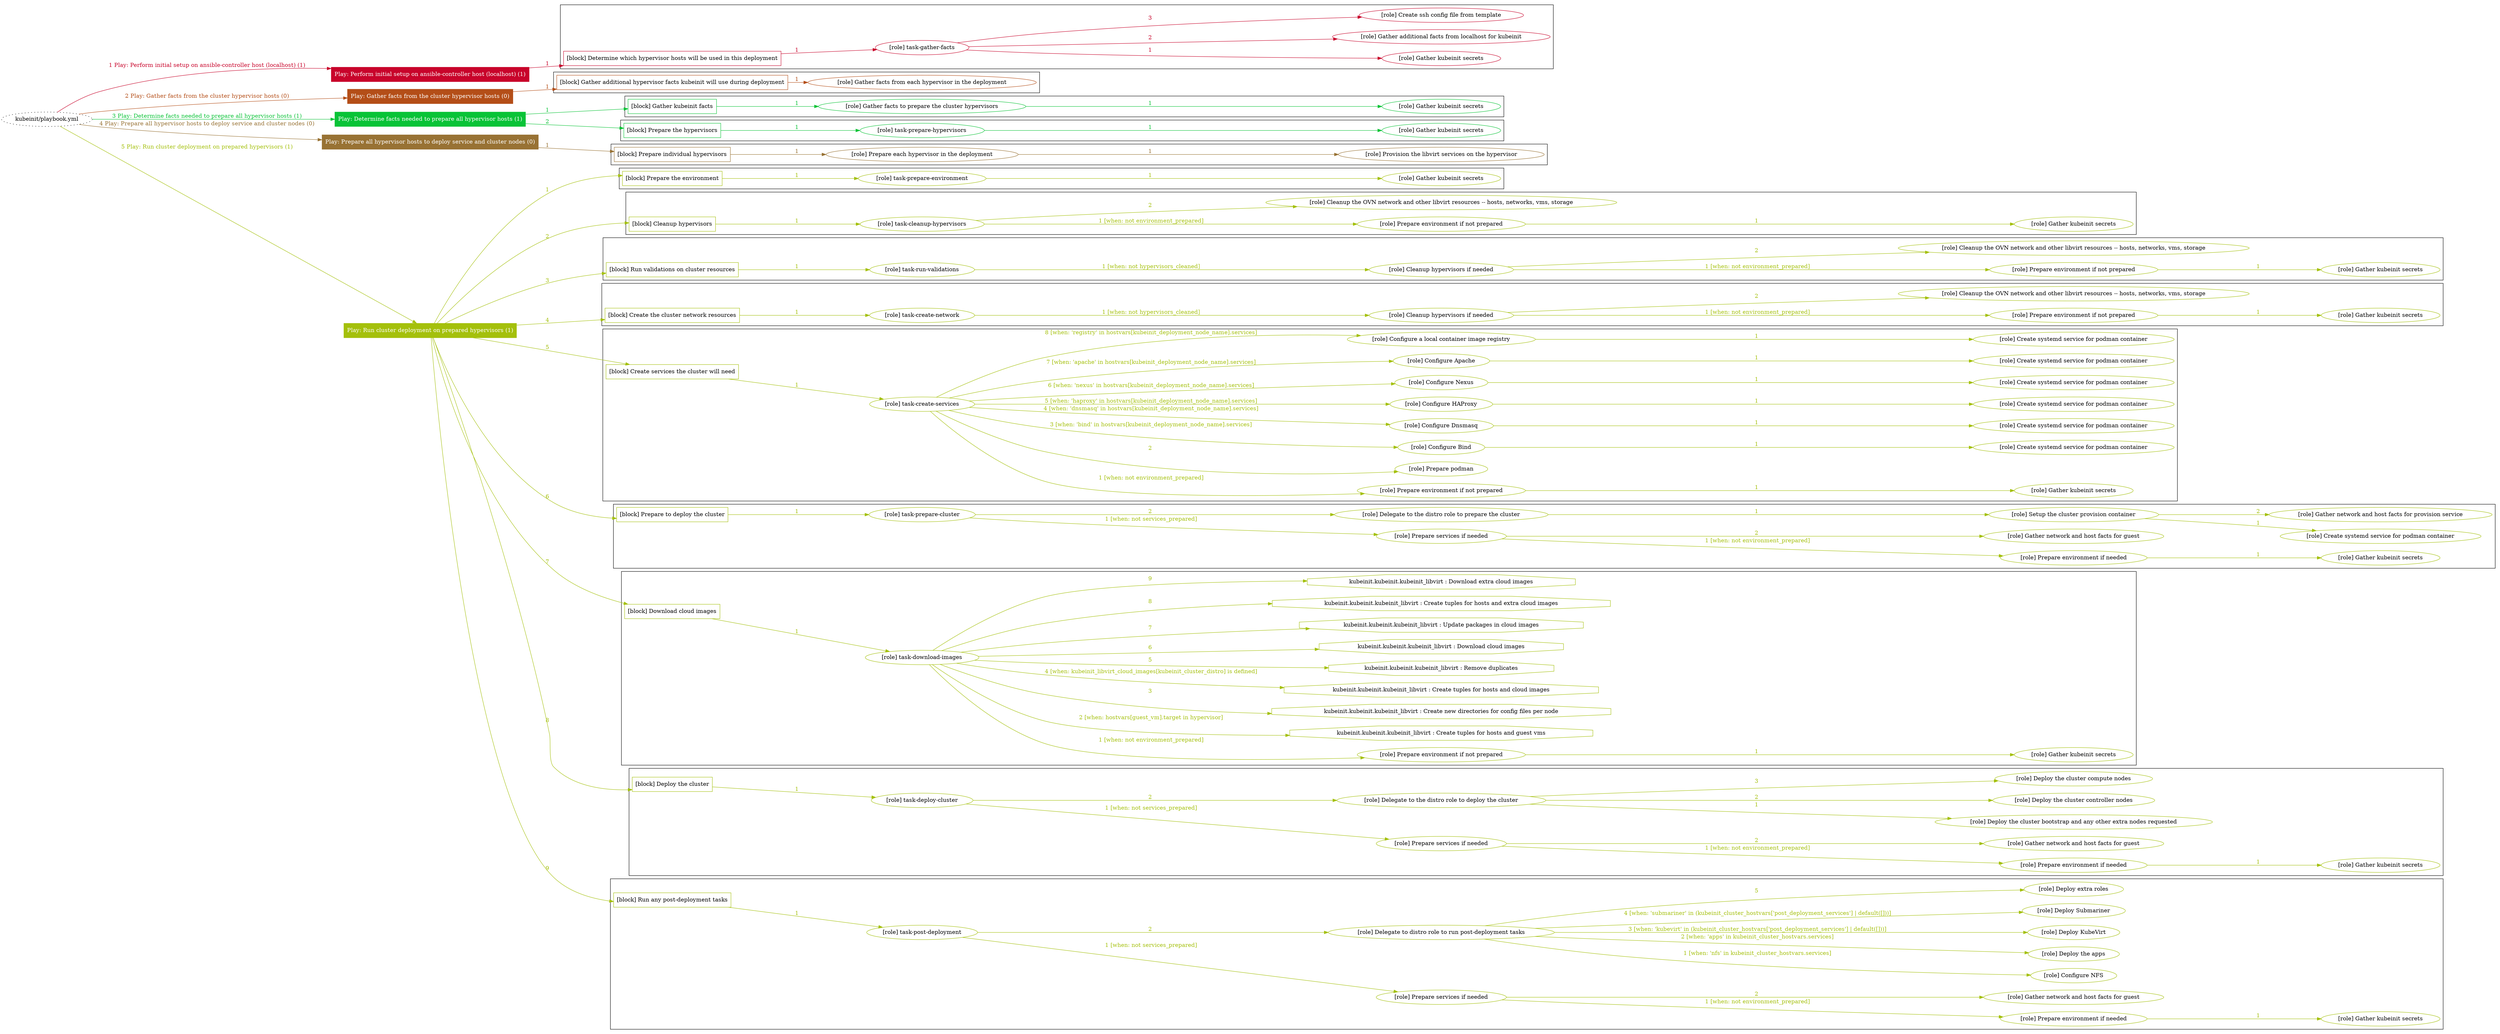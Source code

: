 digraph {
	graph [concentrate=true ordering=in rankdir=LR ratio=fill]
	edge [esep=5 sep=10]
	"kubeinit/playbook.yml" [URL="/home/runner/work/kubeinit/kubeinit/kubeinit/playbook.yml" id=playbook_35443065 style=dotted]
	"kubeinit/playbook.yml" -> play_093b242f [label="1 Play: Perform initial setup on ansible-controller host (localhost) (1)" color="#c8042b" fontcolor="#c8042b" id=edge_play_093b242f labeltooltip="1 Play: Perform initial setup on ansible-controller host (localhost) (1)" tooltip="1 Play: Perform initial setup on ansible-controller host (localhost) (1)"]
	subgraph "Play: Perform initial setup on ansible-controller host (localhost) (1)" {
		play_093b242f [label="Play: Perform initial setup on ansible-controller host (localhost) (1)" URL="/home/runner/work/kubeinit/kubeinit/kubeinit/playbook.yml" color="#c8042b" fontcolor="#ffffff" id=play_093b242f shape=box style=filled tooltip=localhost]
		play_093b242f -> block_d602cf9b [label=1 color="#c8042b" fontcolor="#c8042b" id=edge_block_d602cf9b labeltooltip=1 tooltip=1]
		subgraph cluster_block_d602cf9b {
			block_d602cf9b [label="[block] Determine which hypervisor hosts will be used in this deployment" URL="/home/runner/work/kubeinit/kubeinit/kubeinit/playbook.yml" color="#c8042b" id=block_d602cf9b labeltooltip="Determine which hypervisor hosts will be used in this deployment" shape=box tooltip="Determine which hypervisor hosts will be used in this deployment"]
			block_d602cf9b -> role_52a441ff [label="1 " color="#c8042b" fontcolor="#c8042b" id=edge_role_52a441ff labeltooltip="1 " tooltip="1 "]
			subgraph "task-gather-facts" {
				role_52a441ff [label="[role] task-gather-facts" URL="/home/runner/work/kubeinit/kubeinit/kubeinit/playbook.yml" color="#c8042b" id=role_52a441ff tooltip="task-gather-facts"]
				role_52a441ff -> role_a9abbe6e [label="1 " color="#c8042b" fontcolor="#c8042b" id=edge_role_a9abbe6e labeltooltip="1 " tooltip="1 "]
				subgraph "Gather kubeinit secrets" {
					role_a9abbe6e [label="[role] Gather kubeinit secrets" URL="/home/runner/.ansible/collections/ansible_collections/kubeinit/kubeinit/roles/kubeinit_prepare/tasks/build_hypervisors_group.yml" color="#c8042b" id=role_a9abbe6e tooltip="Gather kubeinit secrets"]
				}
				role_52a441ff -> role_e5e6a707 [label="2 " color="#c8042b" fontcolor="#c8042b" id=edge_role_e5e6a707 labeltooltip="2 " tooltip="2 "]
				subgraph "Gather additional facts from localhost for kubeinit" {
					role_e5e6a707 [label="[role] Gather additional facts from localhost for kubeinit" URL="/home/runner/.ansible/collections/ansible_collections/kubeinit/kubeinit/roles/kubeinit_prepare/tasks/build_hypervisors_group.yml" color="#c8042b" id=role_e5e6a707 tooltip="Gather additional facts from localhost for kubeinit"]
				}
				role_52a441ff -> role_7f1338b5 [label="3 " color="#c8042b" fontcolor="#c8042b" id=edge_role_7f1338b5 labeltooltip="3 " tooltip="3 "]
				subgraph "Create ssh config file from template" {
					role_7f1338b5 [label="[role] Create ssh config file from template" URL="/home/runner/.ansible/collections/ansible_collections/kubeinit/kubeinit/roles/kubeinit_prepare/tasks/build_hypervisors_group.yml" color="#c8042b" id=role_7f1338b5 tooltip="Create ssh config file from template"]
				}
			}
		}
	}
	"kubeinit/playbook.yml" -> play_ede6b376 [label="2 Play: Gather facts from the cluster hypervisor hosts (0)" color="#b44e18" fontcolor="#b44e18" id=edge_play_ede6b376 labeltooltip="2 Play: Gather facts from the cluster hypervisor hosts (0)" tooltip="2 Play: Gather facts from the cluster hypervisor hosts (0)"]
	subgraph "Play: Gather facts from the cluster hypervisor hosts (0)" {
		play_ede6b376 [label="Play: Gather facts from the cluster hypervisor hosts (0)" URL="/home/runner/work/kubeinit/kubeinit/kubeinit/playbook.yml" color="#b44e18" fontcolor="#ffffff" id=play_ede6b376 shape=box style=filled tooltip="Play: Gather facts from the cluster hypervisor hosts (0)"]
		play_ede6b376 -> block_581c2bbc [label=1 color="#b44e18" fontcolor="#b44e18" id=edge_block_581c2bbc labeltooltip=1 tooltip=1]
		subgraph cluster_block_581c2bbc {
			block_581c2bbc [label="[block] Gather additional hypervisor facts kubeinit will use during deployment" URL="/home/runner/work/kubeinit/kubeinit/kubeinit/playbook.yml" color="#b44e18" id=block_581c2bbc labeltooltip="Gather additional hypervisor facts kubeinit will use during deployment" shape=box tooltip="Gather additional hypervisor facts kubeinit will use during deployment"]
			block_581c2bbc -> role_3d49d262 [label="1 " color="#b44e18" fontcolor="#b44e18" id=edge_role_3d49d262 labeltooltip="1 " tooltip="1 "]
			subgraph "Gather facts from each hypervisor in the deployment" {
				role_3d49d262 [label="[role] Gather facts from each hypervisor in the deployment" URL="/home/runner/work/kubeinit/kubeinit/kubeinit/playbook.yml" color="#b44e18" id=role_3d49d262 tooltip="Gather facts from each hypervisor in the deployment"]
			}
		}
	}
	"kubeinit/playbook.yml" -> play_95cc2f88 [label="3 Play: Determine facts needed to prepare all hypervisor hosts (1)" color="#09c337" fontcolor="#09c337" id=edge_play_95cc2f88 labeltooltip="3 Play: Determine facts needed to prepare all hypervisor hosts (1)" tooltip="3 Play: Determine facts needed to prepare all hypervisor hosts (1)"]
	subgraph "Play: Determine facts needed to prepare all hypervisor hosts (1)" {
		play_95cc2f88 [label="Play: Determine facts needed to prepare all hypervisor hosts (1)" URL="/home/runner/work/kubeinit/kubeinit/kubeinit/playbook.yml" color="#09c337" fontcolor="#ffffff" id=play_95cc2f88 shape=box style=filled tooltip=localhost]
		play_95cc2f88 -> block_6e9604f6 [label=1 color="#09c337" fontcolor="#09c337" id=edge_block_6e9604f6 labeltooltip=1 tooltip=1]
		subgraph cluster_block_6e9604f6 {
			block_6e9604f6 [label="[block] Gather kubeinit facts" URL="/home/runner/work/kubeinit/kubeinit/kubeinit/playbook.yml" color="#09c337" id=block_6e9604f6 labeltooltip="Gather kubeinit facts" shape=box tooltip="Gather kubeinit facts"]
			block_6e9604f6 -> role_b3590665 [label="1 " color="#09c337" fontcolor="#09c337" id=edge_role_b3590665 labeltooltip="1 " tooltip="1 "]
			subgraph "Gather facts to prepare the cluster hypervisors" {
				role_b3590665 [label="[role] Gather facts to prepare the cluster hypervisors" URL="/home/runner/work/kubeinit/kubeinit/kubeinit/playbook.yml" color="#09c337" id=role_b3590665 tooltip="Gather facts to prepare the cluster hypervisors"]
				role_b3590665 -> role_4efe3e2b [label="1 " color="#09c337" fontcolor="#09c337" id=edge_role_4efe3e2b labeltooltip="1 " tooltip="1 "]
				subgraph "Gather kubeinit secrets" {
					role_4efe3e2b [label="[role] Gather kubeinit secrets" URL="/home/runner/.ansible/collections/ansible_collections/kubeinit/kubeinit/roles/kubeinit_prepare/tasks/gather_kubeinit_facts.yml" color="#09c337" id=role_4efe3e2b tooltip="Gather kubeinit secrets"]
				}
			}
		}
		play_95cc2f88 -> block_3dba2b21 [label=2 color="#09c337" fontcolor="#09c337" id=edge_block_3dba2b21 labeltooltip=2 tooltip=2]
		subgraph cluster_block_3dba2b21 {
			block_3dba2b21 [label="[block] Prepare the hypervisors" URL="/home/runner/work/kubeinit/kubeinit/kubeinit/playbook.yml" color="#09c337" id=block_3dba2b21 labeltooltip="Prepare the hypervisors" shape=box tooltip="Prepare the hypervisors"]
			block_3dba2b21 -> role_ad9ddfe9 [label="1 " color="#09c337" fontcolor="#09c337" id=edge_role_ad9ddfe9 labeltooltip="1 " tooltip="1 "]
			subgraph "task-prepare-hypervisors" {
				role_ad9ddfe9 [label="[role] task-prepare-hypervisors" URL="/home/runner/work/kubeinit/kubeinit/kubeinit/playbook.yml" color="#09c337" id=role_ad9ddfe9 tooltip="task-prepare-hypervisors"]
				role_ad9ddfe9 -> role_49e1115a [label="1 " color="#09c337" fontcolor="#09c337" id=edge_role_49e1115a labeltooltip="1 " tooltip="1 "]
				subgraph "Gather kubeinit secrets" {
					role_49e1115a [label="[role] Gather kubeinit secrets" URL="/home/runner/.ansible/collections/ansible_collections/kubeinit/kubeinit/roles/kubeinit_prepare/tasks/gather_kubeinit_facts.yml" color="#09c337" id=role_49e1115a tooltip="Gather kubeinit secrets"]
				}
			}
		}
	}
	"kubeinit/playbook.yml" -> play_38fcf05b [label="4 Play: Prepare all hypervisor hosts to deploy service and cluster nodes (0)" color="#987234" fontcolor="#987234" id=edge_play_38fcf05b labeltooltip="4 Play: Prepare all hypervisor hosts to deploy service and cluster nodes (0)" tooltip="4 Play: Prepare all hypervisor hosts to deploy service and cluster nodes (0)"]
	subgraph "Play: Prepare all hypervisor hosts to deploy service and cluster nodes (0)" {
		play_38fcf05b [label="Play: Prepare all hypervisor hosts to deploy service and cluster nodes (0)" URL="/home/runner/work/kubeinit/kubeinit/kubeinit/playbook.yml" color="#987234" fontcolor="#ffffff" id=play_38fcf05b shape=box style=filled tooltip="Play: Prepare all hypervisor hosts to deploy service and cluster nodes (0)"]
		play_38fcf05b -> block_23308db1 [label=1 color="#987234" fontcolor="#987234" id=edge_block_23308db1 labeltooltip=1 tooltip=1]
		subgraph cluster_block_23308db1 {
			block_23308db1 [label="[block] Prepare individual hypervisors" URL="/home/runner/work/kubeinit/kubeinit/kubeinit/playbook.yml" color="#987234" id=block_23308db1 labeltooltip="Prepare individual hypervisors" shape=box tooltip="Prepare individual hypervisors"]
			block_23308db1 -> role_b2c784d8 [label="1 " color="#987234" fontcolor="#987234" id=edge_role_b2c784d8 labeltooltip="1 " tooltip="1 "]
			subgraph "Prepare each hypervisor in the deployment" {
				role_b2c784d8 [label="[role] Prepare each hypervisor in the deployment" URL="/home/runner/work/kubeinit/kubeinit/kubeinit/playbook.yml" color="#987234" id=role_b2c784d8 tooltip="Prepare each hypervisor in the deployment"]
				role_b2c784d8 -> role_54d09cce [label="1 " color="#987234" fontcolor="#987234" id=edge_role_54d09cce labeltooltip="1 " tooltip="1 "]
				subgraph "Provision the libvirt services on the hypervisor" {
					role_54d09cce [label="[role] Provision the libvirt services on the hypervisor" URL="/home/runner/.ansible/collections/ansible_collections/kubeinit/kubeinit/roles/kubeinit_prepare/tasks/prepare_hypervisor.yml" color="#987234" id=role_54d09cce tooltip="Provision the libvirt services on the hypervisor"]
				}
			}
		}
	}
	"kubeinit/playbook.yml" -> play_0b33bb23 [label="5 Play: Run cluster deployment on prepared hypervisors (1)" color="#a4c00c" fontcolor="#a4c00c" id=edge_play_0b33bb23 labeltooltip="5 Play: Run cluster deployment on prepared hypervisors (1)" tooltip="5 Play: Run cluster deployment on prepared hypervisors (1)"]
	subgraph "Play: Run cluster deployment on prepared hypervisors (1)" {
		play_0b33bb23 [label="Play: Run cluster deployment on prepared hypervisors (1)" URL="/home/runner/work/kubeinit/kubeinit/kubeinit/playbook.yml" color="#a4c00c" fontcolor="#ffffff" id=play_0b33bb23 shape=box style=filled tooltip=localhost]
		play_0b33bb23 -> block_3a1ddf96 [label=1 color="#a4c00c" fontcolor="#a4c00c" id=edge_block_3a1ddf96 labeltooltip=1 tooltip=1]
		subgraph cluster_block_3a1ddf96 {
			block_3a1ddf96 [label="[block] Prepare the environment" URL="/home/runner/work/kubeinit/kubeinit/kubeinit/playbook.yml" color="#a4c00c" id=block_3a1ddf96 labeltooltip="Prepare the environment" shape=box tooltip="Prepare the environment"]
			block_3a1ddf96 -> role_2371de1c [label="1 " color="#a4c00c" fontcolor="#a4c00c" id=edge_role_2371de1c labeltooltip="1 " tooltip="1 "]
			subgraph "task-prepare-environment" {
				role_2371de1c [label="[role] task-prepare-environment" URL="/home/runner/work/kubeinit/kubeinit/kubeinit/playbook.yml" color="#a4c00c" id=role_2371de1c tooltip="task-prepare-environment"]
				role_2371de1c -> role_c92af686 [label="1 " color="#a4c00c" fontcolor="#a4c00c" id=edge_role_c92af686 labeltooltip="1 " tooltip="1 "]
				subgraph "Gather kubeinit secrets" {
					role_c92af686 [label="[role] Gather kubeinit secrets" URL="/home/runner/.ansible/collections/ansible_collections/kubeinit/kubeinit/roles/kubeinit_prepare/tasks/gather_kubeinit_facts.yml" color="#a4c00c" id=role_c92af686 tooltip="Gather kubeinit secrets"]
				}
			}
		}
		play_0b33bb23 -> block_af95521c [label=2 color="#a4c00c" fontcolor="#a4c00c" id=edge_block_af95521c labeltooltip=2 tooltip=2]
		subgraph cluster_block_af95521c {
			block_af95521c [label="[block] Cleanup hypervisors" URL="/home/runner/work/kubeinit/kubeinit/kubeinit/playbook.yml" color="#a4c00c" id=block_af95521c labeltooltip="Cleanup hypervisors" shape=box tooltip="Cleanup hypervisors"]
			block_af95521c -> role_565f5942 [label="1 " color="#a4c00c" fontcolor="#a4c00c" id=edge_role_565f5942 labeltooltip="1 " tooltip="1 "]
			subgraph "task-cleanup-hypervisors" {
				role_565f5942 [label="[role] task-cleanup-hypervisors" URL="/home/runner/work/kubeinit/kubeinit/kubeinit/playbook.yml" color="#a4c00c" id=role_565f5942 tooltip="task-cleanup-hypervisors"]
				role_565f5942 -> role_31dae696 [label="1 [when: not environment_prepared]" color="#a4c00c" fontcolor="#a4c00c" id=edge_role_31dae696 labeltooltip="1 [when: not environment_prepared]" tooltip="1 [when: not environment_prepared]"]
				subgraph "Prepare environment if not prepared" {
					role_31dae696 [label="[role] Prepare environment if not prepared" URL="/home/runner/.ansible/collections/ansible_collections/kubeinit/kubeinit/roles/kubeinit_prepare/tasks/cleanup_hypervisors.yml" color="#a4c00c" id=role_31dae696 tooltip="Prepare environment if not prepared"]
					role_31dae696 -> role_565a563c [label="1 " color="#a4c00c" fontcolor="#a4c00c" id=edge_role_565a563c labeltooltip="1 " tooltip="1 "]
					subgraph "Gather kubeinit secrets" {
						role_565a563c [label="[role] Gather kubeinit secrets" URL="/home/runner/.ansible/collections/ansible_collections/kubeinit/kubeinit/roles/kubeinit_prepare/tasks/gather_kubeinit_facts.yml" color="#a4c00c" id=role_565a563c tooltip="Gather kubeinit secrets"]
					}
				}
				role_565f5942 -> role_e40b9d8e [label="2 " color="#a4c00c" fontcolor="#a4c00c" id=edge_role_e40b9d8e labeltooltip="2 " tooltip="2 "]
				subgraph "Cleanup the OVN network and other libvirt resources -- hosts, networks, vms, storage" {
					role_e40b9d8e [label="[role] Cleanup the OVN network and other libvirt resources -- hosts, networks, vms, storage" URL="/home/runner/.ansible/collections/ansible_collections/kubeinit/kubeinit/roles/kubeinit_prepare/tasks/cleanup_hypervisors.yml" color="#a4c00c" id=role_e40b9d8e tooltip="Cleanup the OVN network and other libvirt resources -- hosts, networks, vms, storage"]
				}
			}
		}
		play_0b33bb23 -> block_de8a8ffe [label=3 color="#a4c00c" fontcolor="#a4c00c" id=edge_block_de8a8ffe labeltooltip=3 tooltip=3]
		subgraph cluster_block_de8a8ffe {
			block_de8a8ffe [label="[block] Run validations on cluster resources" URL="/home/runner/work/kubeinit/kubeinit/kubeinit/playbook.yml" color="#a4c00c" id=block_de8a8ffe labeltooltip="Run validations on cluster resources" shape=box tooltip="Run validations on cluster resources"]
			block_de8a8ffe -> role_fd5859b7 [label="1 " color="#a4c00c" fontcolor="#a4c00c" id=edge_role_fd5859b7 labeltooltip="1 " tooltip="1 "]
			subgraph "task-run-validations" {
				role_fd5859b7 [label="[role] task-run-validations" URL="/home/runner/work/kubeinit/kubeinit/kubeinit/playbook.yml" color="#a4c00c" id=role_fd5859b7 tooltip="task-run-validations"]
				role_fd5859b7 -> role_6ab6065f [label="1 [when: not hypervisors_cleaned]" color="#a4c00c" fontcolor="#a4c00c" id=edge_role_6ab6065f labeltooltip="1 [when: not hypervisors_cleaned]" tooltip="1 [when: not hypervisors_cleaned]"]
				subgraph "Cleanup hypervisors if needed" {
					role_6ab6065f [label="[role] Cleanup hypervisors if needed" URL="/home/runner/.ansible/collections/ansible_collections/kubeinit/kubeinit/roles/kubeinit_validations/tasks/main.yml" color="#a4c00c" id=role_6ab6065f tooltip="Cleanup hypervisors if needed"]
					role_6ab6065f -> role_2e7d9107 [label="1 [when: not environment_prepared]" color="#a4c00c" fontcolor="#a4c00c" id=edge_role_2e7d9107 labeltooltip="1 [when: not environment_prepared]" tooltip="1 [when: not environment_prepared]"]
					subgraph "Prepare environment if not prepared" {
						role_2e7d9107 [label="[role] Prepare environment if not prepared" URL="/home/runner/.ansible/collections/ansible_collections/kubeinit/kubeinit/roles/kubeinit_prepare/tasks/cleanup_hypervisors.yml" color="#a4c00c" id=role_2e7d9107 tooltip="Prepare environment if not prepared"]
						role_2e7d9107 -> role_b8cc8df0 [label="1 " color="#a4c00c" fontcolor="#a4c00c" id=edge_role_b8cc8df0 labeltooltip="1 " tooltip="1 "]
						subgraph "Gather kubeinit secrets" {
							role_b8cc8df0 [label="[role] Gather kubeinit secrets" URL="/home/runner/.ansible/collections/ansible_collections/kubeinit/kubeinit/roles/kubeinit_prepare/tasks/gather_kubeinit_facts.yml" color="#a4c00c" id=role_b8cc8df0 tooltip="Gather kubeinit secrets"]
						}
					}
					role_6ab6065f -> role_02e3c2f7 [label="2 " color="#a4c00c" fontcolor="#a4c00c" id=edge_role_02e3c2f7 labeltooltip="2 " tooltip="2 "]
					subgraph "Cleanup the OVN network and other libvirt resources -- hosts, networks, vms, storage" {
						role_02e3c2f7 [label="[role] Cleanup the OVN network and other libvirt resources -- hosts, networks, vms, storage" URL="/home/runner/.ansible/collections/ansible_collections/kubeinit/kubeinit/roles/kubeinit_prepare/tasks/cleanup_hypervisors.yml" color="#a4c00c" id=role_02e3c2f7 tooltip="Cleanup the OVN network and other libvirt resources -- hosts, networks, vms, storage"]
					}
				}
			}
		}
		play_0b33bb23 -> block_52eaf258 [label=4 color="#a4c00c" fontcolor="#a4c00c" id=edge_block_52eaf258 labeltooltip=4 tooltip=4]
		subgraph cluster_block_52eaf258 {
			block_52eaf258 [label="[block] Create the cluster network resources" URL="/home/runner/work/kubeinit/kubeinit/kubeinit/playbook.yml" color="#a4c00c" id=block_52eaf258 labeltooltip="Create the cluster network resources" shape=box tooltip="Create the cluster network resources"]
			block_52eaf258 -> role_79011c16 [label="1 " color="#a4c00c" fontcolor="#a4c00c" id=edge_role_79011c16 labeltooltip="1 " tooltip="1 "]
			subgraph "task-create-network" {
				role_79011c16 [label="[role] task-create-network" URL="/home/runner/work/kubeinit/kubeinit/kubeinit/playbook.yml" color="#a4c00c" id=role_79011c16 tooltip="task-create-network"]
				role_79011c16 -> role_3fe9c055 [label="1 [when: not hypervisors_cleaned]" color="#a4c00c" fontcolor="#a4c00c" id=edge_role_3fe9c055 labeltooltip="1 [when: not hypervisors_cleaned]" tooltip="1 [when: not hypervisors_cleaned]"]
				subgraph "Cleanup hypervisors if needed" {
					role_3fe9c055 [label="[role] Cleanup hypervisors if needed" URL="/home/runner/.ansible/collections/ansible_collections/kubeinit/kubeinit/roles/kubeinit_libvirt/tasks/create_network.yml" color="#a4c00c" id=role_3fe9c055 tooltip="Cleanup hypervisors if needed"]
					role_3fe9c055 -> role_ba0cd0eb [label="1 [when: not environment_prepared]" color="#a4c00c" fontcolor="#a4c00c" id=edge_role_ba0cd0eb labeltooltip="1 [when: not environment_prepared]" tooltip="1 [when: not environment_prepared]"]
					subgraph "Prepare environment if not prepared" {
						role_ba0cd0eb [label="[role] Prepare environment if not prepared" URL="/home/runner/.ansible/collections/ansible_collections/kubeinit/kubeinit/roles/kubeinit_prepare/tasks/cleanup_hypervisors.yml" color="#a4c00c" id=role_ba0cd0eb tooltip="Prepare environment if not prepared"]
						role_ba0cd0eb -> role_0bf5b088 [label="1 " color="#a4c00c" fontcolor="#a4c00c" id=edge_role_0bf5b088 labeltooltip="1 " tooltip="1 "]
						subgraph "Gather kubeinit secrets" {
							role_0bf5b088 [label="[role] Gather kubeinit secrets" URL="/home/runner/.ansible/collections/ansible_collections/kubeinit/kubeinit/roles/kubeinit_prepare/tasks/gather_kubeinit_facts.yml" color="#a4c00c" id=role_0bf5b088 tooltip="Gather kubeinit secrets"]
						}
					}
					role_3fe9c055 -> role_528132ea [label="2 " color="#a4c00c" fontcolor="#a4c00c" id=edge_role_528132ea labeltooltip="2 " tooltip="2 "]
					subgraph "Cleanup the OVN network and other libvirt resources -- hosts, networks, vms, storage" {
						role_528132ea [label="[role] Cleanup the OVN network and other libvirt resources -- hosts, networks, vms, storage" URL="/home/runner/.ansible/collections/ansible_collections/kubeinit/kubeinit/roles/kubeinit_prepare/tasks/cleanup_hypervisors.yml" color="#a4c00c" id=role_528132ea tooltip="Cleanup the OVN network and other libvirt resources -- hosts, networks, vms, storage"]
					}
				}
			}
		}
		play_0b33bb23 -> block_4e7e5a8e [label=5 color="#a4c00c" fontcolor="#a4c00c" id=edge_block_4e7e5a8e labeltooltip=5 tooltip=5]
		subgraph cluster_block_4e7e5a8e {
			block_4e7e5a8e [label="[block] Create services the cluster will need" URL="/home/runner/work/kubeinit/kubeinit/kubeinit/playbook.yml" color="#a4c00c" id=block_4e7e5a8e labeltooltip="Create services the cluster will need" shape=box tooltip="Create services the cluster will need"]
			block_4e7e5a8e -> role_8cfd2774 [label="1 " color="#a4c00c" fontcolor="#a4c00c" id=edge_role_8cfd2774 labeltooltip="1 " tooltip="1 "]
			subgraph "task-create-services" {
				role_8cfd2774 [label="[role] task-create-services" URL="/home/runner/work/kubeinit/kubeinit/kubeinit/playbook.yml" color="#a4c00c" id=role_8cfd2774 tooltip="task-create-services"]
				role_8cfd2774 -> role_360c5368 [label="1 [when: not environment_prepared]" color="#a4c00c" fontcolor="#a4c00c" id=edge_role_360c5368 labeltooltip="1 [when: not environment_prepared]" tooltip="1 [when: not environment_prepared]"]
				subgraph "Prepare environment if not prepared" {
					role_360c5368 [label="[role] Prepare environment if not prepared" URL="/home/runner/.ansible/collections/ansible_collections/kubeinit/kubeinit/roles/kubeinit_services/tasks/main.yml" color="#a4c00c" id=role_360c5368 tooltip="Prepare environment if not prepared"]
					role_360c5368 -> role_f1efccac [label="1 " color="#a4c00c" fontcolor="#a4c00c" id=edge_role_f1efccac labeltooltip="1 " tooltip="1 "]
					subgraph "Gather kubeinit secrets" {
						role_f1efccac [label="[role] Gather kubeinit secrets" URL="/home/runner/.ansible/collections/ansible_collections/kubeinit/kubeinit/roles/kubeinit_prepare/tasks/gather_kubeinit_facts.yml" color="#a4c00c" id=role_f1efccac tooltip="Gather kubeinit secrets"]
					}
				}
				role_8cfd2774 -> role_bd859433 [label="2 " color="#a4c00c" fontcolor="#a4c00c" id=edge_role_bd859433 labeltooltip="2 " tooltip="2 "]
				subgraph "Prepare podman" {
					role_bd859433 [label="[role] Prepare podman" URL="/home/runner/.ansible/collections/ansible_collections/kubeinit/kubeinit/roles/kubeinit_services/tasks/00_create_service_pod.yml" color="#a4c00c" id=role_bd859433 tooltip="Prepare podman"]
				}
				role_8cfd2774 -> role_9265d876 [label="3 [when: 'bind' in hostvars[kubeinit_deployment_node_name].services]" color="#a4c00c" fontcolor="#a4c00c" id=edge_role_9265d876 labeltooltip="3 [when: 'bind' in hostvars[kubeinit_deployment_node_name].services]" tooltip="3 [when: 'bind' in hostvars[kubeinit_deployment_node_name].services]"]
				subgraph "Configure Bind" {
					role_9265d876 [label="[role] Configure Bind" URL="/home/runner/.ansible/collections/ansible_collections/kubeinit/kubeinit/roles/kubeinit_services/tasks/start_services_containers.yml" color="#a4c00c" id=role_9265d876 tooltip="Configure Bind"]
					role_9265d876 -> role_bab9e69c [label="1 " color="#a4c00c" fontcolor="#a4c00c" id=edge_role_bab9e69c labeltooltip="1 " tooltip="1 "]
					subgraph "Create systemd service for podman container" {
						role_bab9e69c [label="[role] Create systemd service for podman container" URL="/home/runner/.ansible/collections/ansible_collections/kubeinit/kubeinit/roles/kubeinit_bind/tasks/main.yml" color="#a4c00c" id=role_bab9e69c tooltip="Create systemd service for podman container"]
					}
				}
				role_8cfd2774 -> role_392956b7 [label="4 [when: 'dnsmasq' in hostvars[kubeinit_deployment_node_name].services]" color="#a4c00c" fontcolor="#a4c00c" id=edge_role_392956b7 labeltooltip="4 [when: 'dnsmasq' in hostvars[kubeinit_deployment_node_name].services]" tooltip="4 [when: 'dnsmasq' in hostvars[kubeinit_deployment_node_name].services]"]
				subgraph "Configure Dnsmasq" {
					role_392956b7 [label="[role] Configure Dnsmasq" URL="/home/runner/.ansible/collections/ansible_collections/kubeinit/kubeinit/roles/kubeinit_services/tasks/start_services_containers.yml" color="#a4c00c" id=role_392956b7 tooltip="Configure Dnsmasq"]
					role_392956b7 -> role_096492d0 [label="1 " color="#a4c00c" fontcolor="#a4c00c" id=edge_role_096492d0 labeltooltip="1 " tooltip="1 "]
					subgraph "Create systemd service for podman container" {
						role_096492d0 [label="[role] Create systemd service for podman container" URL="/home/runner/.ansible/collections/ansible_collections/kubeinit/kubeinit/roles/kubeinit_dnsmasq/tasks/main.yml" color="#a4c00c" id=role_096492d0 tooltip="Create systemd service for podman container"]
					}
				}
				role_8cfd2774 -> role_218de9a9 [label="5 [when: 'haproxy' in hostvars[kubeinit_deployment_node_name].services]" color="#a4c00c" fontcolor="#a4c00c" id=edge_role_218de9a9 labeltooltip="5 [when: 'haproxy' in hostvars[kubeinit_deployment_node_name].services]" tooltip="5 [when: 'haproxy' in hostvars[kubeinit_deployment_node_name].services]"]
				subgraph "Configure HAProxy" {
					role_218de9a9 [label="[role] Configure HAProxy" URL="/home/runner/.ansible/collections/ansible_collections/kubeinit/kubeinit/roles/kubeinit_services/tasks/start_services_containers.yml" color="#a4c00c" id=role_218de9a9 tooltip="Configure HAProxy"]
					role_218de9a9 -> role_5ace453f [label="1 " color="#a4c00c" fontcolor="#a4c00c" id=edge_role_5ace453f labeltooltip="1 " tooltip="1 "]
					subgraph "Create systemd service for podman container" {
						role_5ace453f [label="[role] Create systemd service for podman container" URL="/home/runner/.ansible/collections/ansible_collections/kubeinit/kubeinit/roles/kubeinit_haproxy/tasks/main.yml" color="#a4c00c" id=role_5ace453f tooltip="Create systemd service for podman container"]
					}
				}
				role_8cfd2774 -> role_ab003c1a [label="6 [when: 'nexus' in hostvars[kubeinit_deployment_node_name].services]" color="#a4c00c" fontcolor="#a4c00c" id=edge_role_ab003c1a labeltooltip="6 [when: 'nexus' in hostvars[kubeinit_deployment_node_name].services]" tooltip="6 [when: 'nexus' in hostvars[kubeinit_deployment_node_name].services]"]
				subgraph "Configure Nexus" {
					role_ab003c1a [label="[role] Configure Nexus" URL="/home/runner/.ansible/collections/ansible_collections/kubeinit/kubeinit/roles/kubeinit_services/tasks/start_services_containers.yml" color="#a4c00c" id=role_ab003c1a tooltip="Configure Nexus"]
					role_ab003c1a -> role_72f13305 [label="1 " color="#a4c00c" fontcolor="#a4c00c" id=edge_role_72f13305 labeltooltip="1 " tooltip="1 "]
					subgraph "Create systemd service for podman container" {
						role_72f13305 [label="[role] Create systemd service for podman container" URL="/home/runner/.ansible/collections/ansible_collections/kubeinit/kubeinit/roles/kubeinit_nexus/tasks/main.yml" color="#a4c00c" id=role_72f13305 tooltip="Create systemd service for podman container"]
					}
				}
				role_8cfd2774 -> role_b5bcd38d [label="7 [when: 'apache' in hostvars[kubeinit_deployment_node_name].services]" color="#a4c00c" fontcolor="#a4c00c" id=edge_role_b5bcd38d labeltooltip="7 [when: 'apache' in hostvars[kubeinit_deployment_node_name].services]" tooltip="7 [when: 'apache' in hostvars[kubeinit_deployment_node_name].services]"]
				subgraph "Configure Apache" {
					role_b5bcd38d [label="[role] Configure Apache" URL="/home/runner/.ansible/collections/ansible_collections/kubeinit/kubeinit/roles/kubeinit_services/tasks/start_services_containers.yml" color="#a4c00c" id=role_b5bcd38d tooltip="Configure Apache"]
					role_b5bcd38d -> role_2f4821cd [label="1 " color="#a4c00c" fontcolor="#a4c00c" id=edge_role_2f4821cd labeltooltip="1 " tooltip="1 "]
					subgraph "Create systemd service for podman container" {
						role_2f4821cd [label="[role] Create systemd service for podman container" URL="/home/runner/.ansible/collections/ansible_collections/kubeinit/kubeinit/roles/kubeinit_apache/tasks/main.yml" color="#a4c00c" id=role_2f4821cd tooltip="Create systemd service for podman container"]
					}
				}
				role_8cfd2774 -> role_7c12e1df [label="8 [when: 'registry' in hostvars[kubeinit_deployment_node_name].services]" color="#a4c00c" fontcolor="#a4c00c" id=edge_role_7c12e1df labeltooltip="8 [when: 'registry' in hostvars[kubeinit_deployment_node_name].services]" tooltip="8 [when: 'registry' in hostvars[kubeinit_deployment_node_name].services]"]
				subgraph "Configure a local container image registry" {
					role_7c12e1df [label="[role] Configure a local container image registry" URL="/home/runner/.ansible/collections/ansible_collections/kubeinit/kubeinit/roles/kubeinit_services/tasks/start_services_containers.yml" color="#a4c00c" id=role_7c12e1df tooltip="Configure a local container image registry"]
					role_7c12e1df -> role_757d4de1 [label="1 " color="#a4c00c" fontcolor="#a4c00c" id=edge_role_757d4de1 labeltooltip="1 " tooltip="1 "]
					subgraph "Create systemd service for podman container" {
						role_757d4de1 [label="[role] Create systemd service for podman container" URL="/home/runner/.ansible/collections/ansible_collections/kubeinit/kubeinit/roles/kubeinit_registry/tasks/main.yml" color="#a4c00c" id=role_757d4de1 tooltip="Create systemd service for podman container"]
					}
				}
			}
		}
		play_0b33bb23 -> block_f05e4de5 [label=6 color="#a4c00c" fontcolor="#a4c00c" id=edge_block_f05e4de5 labeltooltip=6 tooltip=6]
		subgraph cluster_block_f05e4de5 {
			block_f05e4de5 [label="[block] Prepare to deploy the cluster" URL="/home/runner/work/kubeinit/kubeinit/kubeinit/playbook.yml" color="#a4c00c" id=block_f05e4de5 labeltooltip="Prepare to deploy the cluster" shape=box tooltip="Prepare to deploy the cluster"]
			block_f05e4de5 -> role_ad535957 [label="1 " color="#a4c00c" fontcolor="#a4c00c" id=edge_role_ad535957 labeltooltip="1 " tooltip="1 "]
			subgraph "task-prepare-cluster" {
				role_ad535957 [label="[role] task-prepare-cluster" URL="/home/runner/work/kubeinit/kubeinit/kubeinit/playbook.yml" color="#a4c00c" id=role_ad535957 tooltip="task-prepare-cluster"]
				role_ad535957 -> role_85f69a13 [label="1 [when: not services_prepared]" color="#a4c00c" fontcolor="#a4c00c" id=edge_role_85f69a13 labeltooltip="1 [when: not services_prepared]" tooltip="1 [when: not services_prepared]"]
				subgraph "Prepare services if needed" {
					role_85f69a13 [label="[role] Prepare services if needed" URL="/home/runner/.ansible/collections/ansible_collections/kubeinit/kubeinit/roles/kubeinit_prepare/tasks/prepare_cluster.yml" color="#a4c00c" id=role_85f69a13 tooltip="Prepare services if needed"]
					role_85f69a13 -> role_e710d35d [label="1 [when: not environment_prepared]" color="#a4c00c" fontcolor="#a4c00c" id=edge_role_e710d35d labeltooltip="1 [when: not environment_prepared]" tooltip="1 [when: not environment_prepared]"]
					subgraph "Prepare environment if needed" {
						role_e710d35d [label="[role] Prepare environment if needed" URL="/home/runner/.ansible/collections/ansible_collections/kubeinit/kubeinit/roles/kubeinit_services/tasks/prepare_services.yml" color="#a4c00c" id=role_e710d35d tooltip="Prepare environment if needed"]
						role_e710d35d -> role_ad31e637 [label="1 " color="#a4c00c" fontcolor="#a4c00c" id=edge_role_ad31e637 labeltooltip="1 " tooltip="1 "]
						subgraph "Gather kubeinit secrets" {
							role_ad31e637 [label="[role] Gather kubeinit secrets" URL="/home/runner/.ansible/collections/ansible_collections/kubeinit/kubeinit/roles/kubeinit_prepare/tasks/gather_kubeinit_facts.yml" color="#a4c00c" id=role_ad31e637 tooltip="Gather kubeinit secrets"]
						}
					}
					role_85f69a13 -> role_8d4b27f8 [label="2 " color="#a4c00c" fontcolor="#a4c00c" id=edge_role_8d4b27f8 labeltooltip="2 " tooltip="2 "]
					subgraph "Gather network and host facts for guest" {
						role_8d4b27f8 [label="[role] Gather network and host facts for guest" URL="/home/runner/.ansible/collections/ansible_collections/kubeinit/kubeinit/roles/kubeinit_services/tasks/prepare_services.yml" color="#a4c00c" id=role_8d4b27f8 tooltip="Gather network and host facts for guest"]
					}
				}
				role_ad535957 -> role_7995f658 [label="2 " color="#a4c00c" fontcolor="#a4c00c" id=edge_role_7995f658 labeltooltip="2 " tooltip="2 "]
				subgraph "Delegate to the distro role to prepare the cluster" {
					role_7995f658 [label="[role] Delegate to the distro role to prepare the cluster" URL="/home/runner/.ansible/collections/ansible_collections/kubeinit/kubeinit/roles/kubeinit_prepare/tasks/prepare_cluster.yml" color="#a4c00c" id=role_7995f658 tooltip="Delegate to the distro role to prepare the cluster"]
					role_7995f658 -> role_c656129a [label="1 " color="#a4c00c" fontcolor="#a4c00c" id=edge_role_c656129a labeltooltip="1 " tooltip="1 "]
					subgraph "Setup the cluster provision container" {
						role_c656129a [label="[role] Setup the cluster provision container" URL="/home/runner/.ansible/collections/ansible_collections/kubeinit/kubeinit/roles/kubeinit_openshift/tasks/prepare_cluster.yml" color="#a4c00c" id=role_c656129a tooltip="Setup the cluster provision container"]
						role_c656129a -> role_f0417010 [label="1 " color="#a4c00c" fontcolor="#a4c00c" id=edge_role_f0417010 labeltooltip="1 " tooltip="1 "]
						subgraph "Create systemd service for podman container" {
							role_f0417010 [label="[role] Create systemd service for podman container" URL="/home/runner/.ansible/collections/ansible_collections/kubeinit/kubeinit/roles/kubeinit_services/tasks/create_provision_container.yml" color="#a4c00c" id=role_f0417010 tooltip="Create systemd service for podman container"]
						}
						role_c656129a -> role_b59a512d [label="2 " color="#a4c00c" fontcolor="#a4c00c" id=edge_role_b59a512d labeltooltip="2 " tooltip="2 "]
						subgraph "Gather network and host facts for provision service" {
							role_b59a512d [label="[role] Gather network and host facts for provision service" URL="/home/runner/.ansible/collections/ansible_collections/kubeinit/kubeinit/roles/kubeinit_services/tasks/create_provision_container.yml" color="#a4c00c" id=role_b59a512d tooltip="Gather network and host facts for provision service"]
						}
					}
				}
			}
		}
		play_0b33bb23 -> block_6f31b6a0 [label=7 color="#a4c00c" fontcolor="#a4c00c" id=edge_block_6f31b6a0 labeltooltip=7 tooltip=7]
		subgraph cluster_block_6f31b6a0 {
			block_6f31b6a0 [label="[block] Download cloud images" URL="/home/runner/work/kubeinit/kubeinit/kubeinit/playbook.yml" color="#a4c00c" id=block_6f31b6a0 labeltooltip="Download cloud images" shape=box tooltip="Download cloud images"]
			block_6f31b6a0 -> role_049b1fd0 [label="1 " color="#a4c00c" fontcolor="#a4c00c" id=edge_role_049b1fd0 labeltooltip="1 " tooltip="1 "]
			subgraph "task-download-images" {
				role_049b1fd0 [label="[role] task-download-images" URL="/home/runner/work/kubeinit/kubeinit/kubeinit/playbook.yml" color="#a4c00c" id=role_049b1fd0 tooltip="task-download-images"]
				role_049b1fd0 -> role_3c3f7391 [label="1 [when: not environment_prepared]" color="#a4c00c" fontcolor="#a4c00c" id=edge_role_3c3f7391 labeltooltip="1 [when: not environment_prepared]" tooltip="1 [when: not environment_prepared]"]
				subgraph "Prepare environment if not prepared" {
					role_3c3f7391 [label="[role] Prepare environment if not prepared" URL="/home/runner/.ansible/collections/ansible_collections/kubeinit/kubeinit/roles/kubeinit_libvirt/tasks/download_cloud_images.yml" color="#a4c00c" id=role_3c3f7391 tooltip="Prepare environment if not prepared"]
					role_3c3f7391 -> role_7d06f523 [label="1 " color="#a4c00c" fontcolor="#a4c00c" id=edge_role_7d06f523 labeltooltip="1 " tooltip="1 "]
					subgraph "Gather kubeinit secrets" {
						role_7d06f523 [label="[role] Gather kubeinit secrets" URL="/home/runner/.ansible/collections/ansible_collections/kubeinit/kubeinit/roles/kubeinit_prepare/tasks/gather_kubeinit_facts.yml" color="#a4c00c" id=role_7d06f523 tooltip="Gather kubeinit secrets"]
					}
				}
				task_2d8369cb [label="kubeinit.kubeinit.kubeinit_libvirt : Create tuples for hosts and guest vms" URL="/home/runner/.ansible/collections/ansible_collections/kubeinit/kubeinit/roles/kubeinit_libvirt/tasks/download_cloud_images.yml" color="#a4c00c" id=task_2d8369cb shape=octagon tooltip="kubeinit.kubeinit.kubeinit_libvirt : Create tuples for hosts and guest vms"]
				role_049b1fd0 -> task_2d8369cb [label="2 [when: hostvars[guest_vm].target in hypervisor]" color="#a4c00c" fontcolor="#a4c00c" id=edge_task_2d8369cb labeltooltip="2 [when: hostvars[guest_vm].target in hypervisor]" tooltip="2 [when: hostvars[guest_vm].target in hypervisor]"]
				task_f67411d1 [label="kubeinit.kubeinit.kubeinit_libvirt : Create new directories for config files per node" URL="/home/runner/.ansible/collections/ansible_collections/kubeinit/kubeinit/roles/kubeinit_libvirt/tasks/download_cloud_images.yml" color="#a4c00c" id=task_f67411d1 shape=octagon tooltip="kubeinit.kubeinit.kubeinit_libvirt : Create new directories for config files per node"]
				role_049b1fd0 -> task_f67411d1 [label="3 " color="#a4c00c" fontcolor="#a4c00c" id=edge_task_f67411d1 labeltooltip="3 " tooltip="3 "]
				task_6c504358 [label="kubeinit.kubeinit.kubeinit_libvirt : Create tuples for hosts and cloud images" URL="/home/runner/.ansible/collections/ansible_collections/kubeinit/kubeinit/roles/kubeinit_libvirt/tasks/download_cloud_images.yml" color="#a4c00c" id=task_6c504358 shape=octagon tooltip="kubeinit.kubeinit.kubeinit_libvirt : Create tuples for hosts and cloud images"]
				role_049b1fd0 -> task_6c504358 [label="4 [when: kubeinit_libvirt_cloud_images[kubeinit_cluster_distro] is defined]" color="#a4c00c" fontcolor="#a4c00c" id=edge_task_6c504358 labeltooltip="4 [when: kubeinit_libvirt_cloud_images[kubeinit_cluster_distro] is defined]" tooltip="4 [when: kubeinit_libvirt_cloud_images[kubeinit_cluster_distro] is defined]"]
				task_1b63cbf4 [label="kubeinit.kubeinit.kubeinit_libvirt : Remove duplicates" URL="/home/runner/.ansible/collections/ansible_collections/kubeinit/kubeinit/roles/kubeinit_libvirt/tasks/download_cloud_images.yml" color="#a4c00c" id=task_1b63cbf4 shape=octagon tooltip="kubeinit.kubeinit.kubeinit_libvirt : Remove duplicates"]
				role_049b1fd0 -> task_1b63cbf4 [label="5 " color="#a4c00c" fontcolor="#a4c00c" id=edge_task_1b63cbf4 labeltooltip="5 " tooltip="5 "]
				task_e0b3342e [label="kubeinit.kubeinit.kubeinit_libvirt : Download cloud images" URL="/home/runner/.ansible/collections/ansible_collections/kubeinit/kubeinit/roles/kubeinit_libvirt/tasks/download_cloud_images.yml" color="#a4c00c" id=task_e0b3342e shape=octagon tooltip="kubeinit.kubeinit.kubeinit_libvirt : Download cloud images"]
				role_049b1fd0 -> task_e0b3342e [label="6 " color="#a4c00c" fontcolor="#a4c00c" id=edge_task_e0b3342e labeltooltip="6 " tooltip="6 "]
				task_6535bfa3 [label="kubeinit.kubeinit.kubeinit_libvirt : Update packages in cloud images" URL="/home/runner/.ansible/collections/ansible_collections/kubeinit/kubeinit/roles/kubeinit_libvirt/tasks/download_cloud_images.yml" color="#a4c00c" id=task_6535bfa3 shape=octagon tooltip="kubeinit.kubeinit.kubeinit_libvirt : Update packages in cloud images"]
				role_049b1fd0 -> task_6535bfa3 [label="7 " color="#a4c00c" fontcolor="#a4c00c" id=edge_task_6535bfa3 labeltooltip="7 " tooltip="7 "]
				task_eda61897 [label="kubeinit.kubeinit.kubeinit_libvirt : Create tuples for hosts and extra cloud images" URL="/home/runner/.ansible/collections/ansible_collections/kubeinit/kubeinit/roles/kubeinit_libvirt/tasks/download_cloud_images.yml" color="#a4c00c" id=task_eda61897 shape=octagon tooltip="kubeinit.kubeinit.kubeinit_libvirt : Create tuples for hosts and extra cloud images"]
				role_049b1fd0 -> task_eda61897 [label="8 " color="#a4c00c" fontcolor="#a4c00c" id=edge_task_eda61897 labeltooltip="8 " tooltip="8 "]
				task_71436ef7 [label="kubeinit.kubeinit.kubeinit_libvirt : Download extra cloud images" URL="/home/runner/.ansible/collections/ansible_collections/kubeinit/kubeinit/roles/kubeinit_libvirt/tasks/download_cloud_images.yml" color="#a4c00c" id=task_71436ef7 shape=octagon tooltip="kubeinit.kubeinit.kubeinit_libvirt : Download extra cloud images"]
				role_049b1fd0 -> task_71436ef7 [label="9 " color="#a4c00c" fontcolor="#a4c00c" id=edge_task_71436ef7 labeltooltip="9 " tooltip="9 "]
			}
		}
		play_0b33bb23 -> block_459f110c [label=8 color="#a4c00c" fontcolor="#a4c00c" id=edge_block_459f110c labeltooltip=8 tooltip=8]
		subgraph cluster_block_459f110c {
			block_459f110c [label="[block] Deploy the cluster" URL="/home/runner/work/kubeinit/kubeinit/kubeinit/playbook.yml" color="#a4c00c" id=block_459f110c labeltooltip="Deploy the cluster" shape=box tooltip="Deploy the cluster"]
			block_459f110c -> role_2457f7d9 [label="1 " color="#a4c00c" fontcolor="#a4c00c" id=edge_role_2457f7d9 labeltooltip="1 " tooltip="1 "]
			subgraph "task-deploy-cluster" {
				role_2457f7d9 [label="[role] task-deploy-cluster" URL="/home/runner/work/kubeinit/kubeinit/kubeinit/playbook.yml" color="#a4c00c" id=role_2457f7d9 tooltip="task-deploy-cluster"]
				role_2457f7d9 -> role_1a665112 [label="1 [when: not services_prepared]" color="#a4c00c" fontcolor="#a4c00c" id=edge_role_1a665112 labeltooltip="1 [when: not services_prepared]" tooltip="1 [when: not services_prepared]"]
				subgraph "Prepare services if needed" {
					role_1a665112 [label="[role] Prepare services if needed" URL="/home/runner/.ansible/collections/ansible_collections/kubeinit/kubeinit/roles/kubeinit_prepare/tasks/deploy_cluster.yml" color="#a4c00c" id=role_1a665112 tooltip="Prepare services if needed"]
					role_1a665112 -> role_5e9c6f9d [label="1 [when: not environment_prepared]" color="#a4c00c" fontcolor="#a4c00c" id=edge_role_5e9c6f9d labeltooltip="1 [when: not environment_prepared]" tooltip="1 [when: not environment_prepared]"]
					subgraph "Prepare environment if needed" {
						role_5e9c6f9d [label="[role] Prepare environment if needed" URL="/home/runner/.ansible/collections/ansible_collections/kubeinit/kubeinit/roles/kubeinit_services/tasks/prepare_services.yml" color="#a4c00c" id=role_5e9c6f9d tooltip="Prepare environment if needed"]
						role_5e9c6f9d -> role_a5ee6620 [label="1 " color="#a4c00c" fontcolor="#a4c00c" id=edge_role_a5ee6620 labeltooltip="1 " tooltip="1 "]
						subgraph "Gather kubeinit secrets" {
							role_a5ee6620 [label="[role] Gather kubeinit secrets" URL="/home/runner/.ansible/collections/ansible_collections/kubeinit/kubeinit/roles/kubeinit_prepare/tasks/gather_kubeinit_facts.yml" color="#a4c00c" id=role_a5ee6620 tooltip="Gather kubeinit secrets"]
						}
					}
					role_1a665112 -> role_a1f0e3f3 [label="2 " color="#a4c00c" fontcolor="#a4c00c" id=edge_role_a1f0e3f3 labeltooltip="2 " tooltip="2 "]
					subgraph "Gather network and host facts for guest" {
						role_a1f0e3f3 [label="[role] Gather network and host facts for guest" URL="/home/runner/.ansible/collections/ansible_collections/kubeinit/kubeinit/roles/kubeinit_services/tasks/prepare_services.yml" color="#a4c00c" id=role_a1f0e3f3 tooltip="Gather network and host facts for guest"]
					}
				}
				role_2457f7d9 -> role_f19a2cf2 [label="2 " color="#a4c00c" fontcolor="#a4c00c" id=edge_role_f19a2cf2 labeltooltip="2 " tooltip="2 "]
				subgraph "Delegate to the distro role to deploy the cluster" {
					role_f19a2cf2 [label="[role] Delegate to the distro role to deploy the cluster" URL="/home/runner/.ansible/collections/ansible_collections/kubeinit/kubeinit/roles/kubeinit_prepare/tasks/deploy_cluster.yml" color="#a4c00c" id=role_f19a2cf2 tooltip="Delegate to the distro role to deploy the cluster"]
					role_f19a2cf2 -> role_8dc883e2 [label="1 " color="#a4c00c" fontcolor="#a4c00c" id=edge_role_8dc883e2 labeltooltip="1 " tooltip="1 "]
					subgraph "Deploy the cluster bootstrap and any other extra nodes requested" {
						role_8dc883e2 [label="[role] Deploy the cluster bootstrap and any other extra nodes requested" URL="/home/runner/.ansible/collections/ansible_collections/kubeinit/kubeinit/roles/kubeinit_openshift/tasks/main.yml" color="#a4c00c" id=role_8dc883e2 tooltip="Deploy the cluster bootstrap and any other extra nodes requested"]
					}
					role_f19a2cf2 -> role_2ec27527 [label="2 " color="#a4c00c" fontcolor="#a4c00c" id=edge_role_2ec27527 labeltooltip="2 " tooltip="2 "]
					subgraph "Deploy the cluster controller nodes" {
						role_2ec27527 [label="[role] Deploy the cluster controller nodes" URL="/home/runner/.ansible/collections/ansible_collections/kubeinit/kubeinit/roles/kubeinit_openshift/tasks/main.yml" color="#a4c00c" id=role_2ec27527 tooltip="Deploy the cluster controller nodes"]
					}
					role_f19a2cf2 -> role_064da599 [label="3 " color="#a4c00c" fontcolor="#a4c00c" id=edge_role_064da599 labeltooltip="3 " tooltip="3 "]
					subgraph "Deploy the cluster compute nodes" {
						role_064da599 [label="[role] Deploy the cluster compute nodes" URL="/home/runner/.ansible/collections/ansible_collections/kubeinit/kubeinit/roles/kubeinit_openshift/tasks/main.yml" color="#a4c00c" id=role_064da599 tooltip="Deploy the cluster compute nodes"]
					}
				}
			}
		}
		play_0b33bb23 -> block_6fb29db7 [label=9 color="#a4c00c" fontcolor="#a4c00c" id=edge_block_6fb29db7 labeltooltip=9 tooltip=9]
		subgraph cluster_block_6fb29db7 {
			block_6fb29db7 [label="[block] Run any post-deployment tasks" URL="/home/runner/work/kubeinit/kubeinit/kubeinit/playbook.yml" color="#a4c00c" id=block_6fb29db7 labeltooltip="Run any post-deployment tasks" shape=box tooltip="Run any post-deployment tasks"]
			block_6fb29db7 -> role_c27cce22 [label="1 " color="#a4c00c" fontcolor="#a4c00c" id=edge_role_c27cce22 labeltooltip="1 " tooltip="1 "]
			subgraph "task-post-deployment" {
				role_c27cce22 [label="[role] task-post-deployment" URL="/home/runner/work/kubeinit/kubeinit/kubeinit/playbook.yml" color="#a4c00c" id=role_c27cce22 tooltip="task-post-deployment"]
				role_c27cce22 -> role_346a484e [label="1 [when: not services_prepared]" color="#a4c00c" fontcolor="#a4c00c" id=edge_role_346a484e labeltooltip="1 [when: not services_prepared]" tooltip="1 [when: not services_prepared]"]
				subgraph "Prepare services if needed" {
					role_346a484e [label="[role] Prepare services if needed" URL="/home/runner/.ansible/collections/ansible_collections/kubeinit/kubeinit/roles/kubeinit_prepare/tasks/post_deployment.yml" color="#a4c00c" id=role_346a484e tooltip="Prepare services if needed"]
					role_346a484e -> role_7ab334b6 [label="1 [when: not environment_prepared]" color="#a4c00c" fontcolor="#a4c00c" id=edge_role_7ab334b6 labeltooltip="1 [when: not environment_prepared]" tooltip="1 [when: not environment_prepared]"]
					subgraph "Prepare environment if needed" {
						role_7ab334b6 [label="[role] Prepare environment if needed" URL="/home/runner/.ansible/collections/ansible_collections/kubeinit/kubeinit/roles/kubeinit_services/tasks/prepare_services.yml" color="#a4c00c" id=role_7ab334b6 tooltip="Prepare environment if needed"]
						role_7ab334b6 -> role_868a04ec [label="1 " color="#a4c00c" fontcolor="#a4c00c" id=edge_role_868a04ec labeltooltip="1 " tooltip="1 "]
						subgraph "Gather kubeinit secrets" {
							role_868a04ec [label="[role] Gather kubeinit secrets" URL="/home/runner/.ansible/collections/ansible_collections/kubeinit/kubeinit/roles/kubeinit_prepare/tasks/gather_kubeinit_facts.yml" color="#a4c00c" id=role_868a04ec tooltip="Gather kubeinit secrets"]
						}
					}
					role_346a484e -> role_c2fa81f4 [label="2 " color="#a4c00c" fontcolor="#a4c00c" id=edge_role_c2fa81f4 labeltooltip="2 " tooltip="2 "]
					subgraph "Gather network and host facts for guest" {
						role_c2fa81f4 [label="[role] Gather network and host facts for guest" URL="/home/runner/.ansible/collections/ansible_collections/kubeinit/kubeinit/roles/kubeinit_services/tasks/prepare_services.yml" color="#a4c00c" id=role_c2fa81f4 tooltip="Gather network and host facts for guest"]
					}
				}
				role_c27cce22 -> role_2832fa93 [label="2 " color="#a4c00c" fontcolor="#a4c00c" id=edge_role_2832fa93 labeltooltip="2 " tooltip="2 "]
				subgraph "Delegate to distro role to run post-deployment tasks" {
					role_2832fa93 [label="[role] Delegate to distro role to run post-deployment tasks" URL="/home/runner/.ansible/collections/ansible_collections/kubeinit/kubeinit/roles/kubeinit_prepare/tasks/post_deployment.yml" color="#a4c00c" id=role_2832fa93 tooltip="Delegate to distro role to run post-deployment tasks"]
					role_2832fa93 -> role_72c9fcf3 [label="1 [when: 'nfs' in kubeinit_cluster_hostvars.services]" color="#a4c00c" fontcolor="#a4c00c" id=edge_role_72c9fcf3 labeltooltip="1 [when: 'nfs' in kubeinit_cluster_hostvars.services]" tooltip="1 [when: 'nfs' in kubeinit_cluster_hostvars.services]"]
					subgraph "Configure NFS" {
						role_72c9fcf3 [label="[role] Configure NFS" URL="/home/runner/.ansible/collections/ansible_collections/kubeinit/kubeinit/roles/kubeinit_openshift/tasks/post_deployment_tasks.yml" color="#a4c00c" id=role_72c9fcf3 tooltip="Configure NFS"]
					}
					role_2832fa93 -> role_5a9a46b0 [label="2 [when: 'apps' in kubeinit_cluster_hostvars.services]" color="#a4c00c" fontcolor="#a4c00c" id=edge_role_5a9a46b0 labeltooltip="2 [when: 'apps' in kubeinit_cluster_hostvars.services]" tooltip="2 [when: 'apps' in kubeinit_cluster_hostvars.services]"]
					subgraph "Deploy the apps" {
						role_5a9a46b0 [label="[role] Deploy the apps" URL="/home/runner/.ansible/collections/ansible_collections/kubeinit/kubeinit/roles/kubeinit_openshift/tasks/post_deployment_tasks.yml" color="#a4c00c" id=role_5a9a46b0 tooltip="Deploy the apps"]
					}
					role_2832fa93 -> role_d84cca76 [label="3 [when: 'kubevirt' in (kubeinit_cluster_hostvars['post_deployment_services'] | default([]))]" color="#a4c00c" fontcolor="#a4c00c" id=edge_role_d84cca76 labeltooltip="3 [when: 'kubevirt' in (kubeinit_cluster_hostvars['post_deployment_services'] | default([]))]" tooltip="3 [when: 'kubevirt' in (kubeinit_cluster_hostvars['post_deployment_services'] | default([]))]"]
					subgraph "Deploy KubeVirt" {
						role_d84cca76 [label="[role] Deploy KubeVirt" URL="/home/runner/.ansible/collections/ansible_collections/kubeinit/kubeinit/roles/kubeinit_openshift/tasks/post_deployment_tasks.yml" color="#a4c00c" id=role_d84cca76 tooltip="Deploy KubeVirt"]
					}
					role_2832fa93 -> role_81ec4944 [label="4 [when: 'submariner' in (kubeinit_cluster_hostvars['post_deployment_services'] | default([]))]" color="#a4c00c" fontcolor="#a4c00c" id=edge_role_81ec4944 labeltooltip="4 [when: 'submariner' in (kubeinit_cluster_hostvars['post_deployment_services'] | default([]))]" tooltip="4 [when: 'submariner' in (kubeinit_cluster_hostvars['post_deployment_services'] | default([]))]"]
					subgraph "Deploy Submariner" {
						role_81ec4944 [label="[role] Deploy Submariner" URL="/home/runner/.ansible/collections/ansible_collections/kubeinit/kubeinit/roles/kubeinit_openshift/tasks/post_deployment_tasks.yml" color="#a4c00c" id=role_81ec4944 tooltip="Deploy Submariner"]
					}
					role_2832fa93 -> role_eaae92b4 [label="5 " color="#a4c00c" fontcolor="#a4c00c" id=edge_role_eaae92b4 labeltooltip="5 " tooltip="5 "]
					subgraph "Deploy extra roles" {
						role_eaae92b4 [label="[role] Deploy extra roles" URL="/home/runner/.ansible/collections/ansible_collections/kubeinit/kubeinit/roles/kubeinit_openshift/tasks/post_deployment_tasks.yml" color="#a4c00c" id=role_eaae92b4 tooltip="Deploy extra roles"]
					}
				}
			}
		}
	}
}

